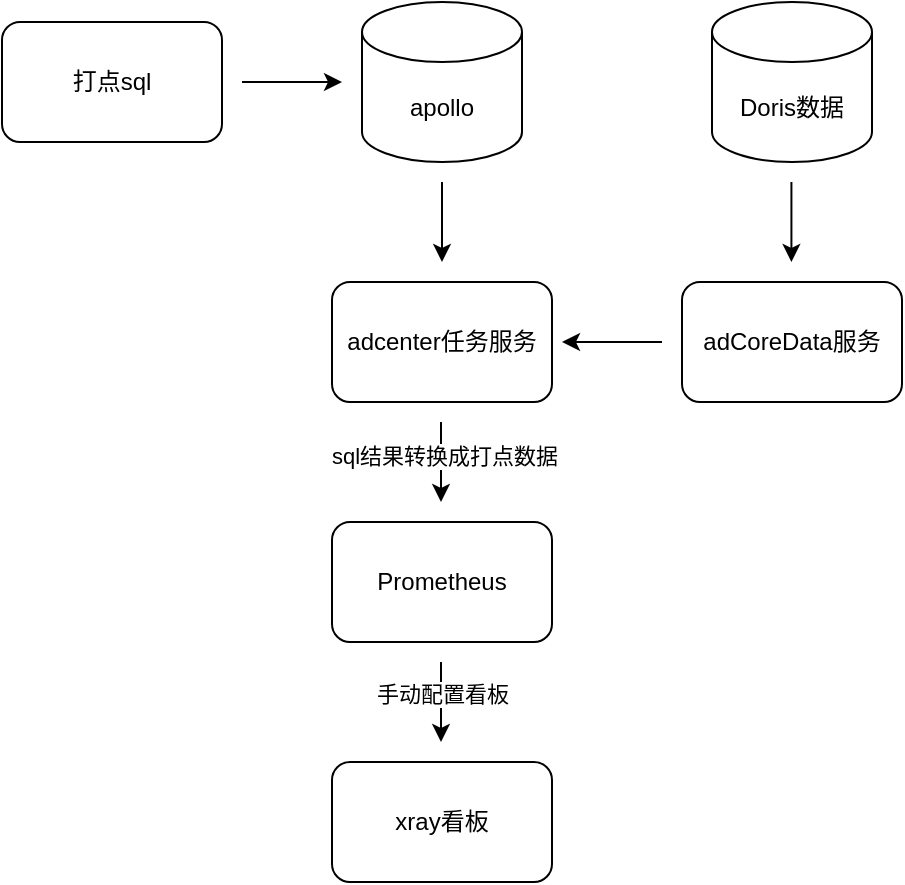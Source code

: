 <mxfile version="24.7.6">
  <diagram name="第 1 页" id="yI1Kvu23MIjI5fnafOQH">
    <mxGraphModel dx="933" dy="622" grid="1" gridSize="10" guides="1" tooltips="1" connect="1" arrows="1" fold="1" page="1" pageScale="1" pageWidth="827" pageHeight="1169" math="0" shadow="0">
      <root>
        <mxCell id="0" />
        <mxCell id="1" parent="0" />
        <mxCell id="wpR1VLLlO4Dwa5QESq0E-1" value="apollo" style="shape=cylinder3;whiteSpace=wrap;html=1;boundedLbl=1;backgroundOutline=1;size=15;" parent="1" vertex="1">
          <mxGeometry x="280" y="110" width="80" height="80" as="geometry" />
        </mxCell>
        <mxCell id="wpR1VLLlO4Dwa5QESq0E-2" value="Doris数据" style="shape=cylinder3;whiteSpace=wrap;html=1;boundedLbl=1;backgroundOutline=1;size=15;" parent="1" vertex="1">
          <mxGeometry x="455" y="110" width="80" height="80" as="geometry" />
        </mxCell>
        <mxCell id="wpR1VLLlO4Dwa5QESq0E-3" value="adcenter任务服务" style="rounded=1;whiteSpace=wrap;html=1;" parent="1" vertex="1">
          <mxGeometry x="265" y="250" width="110" height="60" as="geometry" />
        </mxCell>
        <mxCell id="wpR1VLLlO4Dwa5QESq0E-8" value="&lt;p data-slate-node=&quot;element&quot;&gt;&lt;span data-xhs-node-propsau=&quot;&amp;quot;500002564&amp;quot;&quot;&gt;Prometheus&lt;/span&gt;&lt;/p&gt;" style="rounded=1;whiteSpace=wrap;html=1;" parent="1" vertex="1">
          <mxGeometry x="265" y="370" width="110" height="60" as="geometry" />
        </mxCell>
        <mxCell id="wpR1VLLlO4Dwa5QESq0E-9" value="&lt;p data-slate-node=&quot;element&quot;&gt;&lt;span data-xhs-node-propsau=&quot;&amp;quot;500002564&amp;quot;&quot;&gt;xray看板&lt;/span&gt;&lt;/p&gt;" style="rounded=1;whiteSpace=wrap;html=1;" parent="1" vertex="1">
          <mxGeometry x="265" y="490" width="110" height="60" as="geometry" />
        </mxCell>
        <mxCell id="wpR1VLLlO4Dwa5QESq0E-10" value="" style="endArrow=classic;html=1;rounded=0;" parent="1" edge="1">
          <mxGeometry width="50" height="50" relative="1" as="geometry">
            <mxPoint x="430" y="280" as="sourcePoint" />
            <mxPoint x="380" y="280" as="targetPoint" />
          </mxGeometry>
        </mxCell>
        <mxCell id="wpR1VLLlO4Dwa5QESq0E-11" value="" style="endArrow=classic;html=1;rounded=0;" parent="1" edge="1">
          <mxGeometry width="50" height="50" relative="1" as="geometry">
            <mxPoint x="320" y="200" as="sourcePoint" />
            <mxPoint x="320" y="240" as="targetPoint" />
          </mxGeometry>
        </mxCell>
        <mxCell id="wpR1VLLlO4Dwa5QESq0E-12" value="" style="endArrow=classic;html=1;rounded=0;" parent="1" edge="1">
          <mxGeometry width="50" height="50" relative="1" as="geometry">
            <mxPoint x="319.5" y="320" as="sourcePoint" />
            <mxPoint x="319.5" y="360" as="targetPoint" />
          </mxGeometry>
        </mxCell>
        <mxCell id="wpR1VLLlO4Dwa5QESq0E-19" value="sql结果转换成打点数据" style="edgeLabel;html=1;align=center;verticalAlign=middle;resizable=0;points=[];" parent="wpR1VLLlO4Dwa5QESq0E-12" vertex="1" connectable="0">
          <mxGeometry x="-0.15" relative="1" as="geometry">
            <mxPoint x="1" as="offset" />
          </mxGeometry>
        </mxCell>
        <mxCell id="wpR1VLLlO4Dwa5QESq0E-17" value="打点sql" style="rounded=1;whiteSpace=wrap;html=1;" parent="1" vertex="1">
          <mxGeometry x="100" y="120" width="110" height="60" as="geometry" />
        </mxCell>
        <mxCell id="wpR1VLLlO4Dwa5QESq0E-18" value="" style="endArrow=classic;html=1;rounded=0;" parent="1" edge="1">
          <mxGeometry width="50" height="50" relative="1" as="geometry">
            <mxPoint x="220" y="150" as="sourcePoint" />
            <mxPoint x="270" y="150" as="targetPoint" />
          </mxGeometry>
        </mxCell>
        <mxCell id="wpR1VLLlO4Dwa5QESq0E-20" value="" style="endArrow=classic;html=1;rounded=0;" parent="1" edge="1">
          <mxGeometry width="50" height="50" relative="1" as="geometry">
            <mxPoint x="319.5" y="440" as="sourcePoint" />
            <mxPoint x="319.5" y="480" as="targetPoint" />
          </mxGeometry>
        </mxCell>
        <mxCell id="wpR1VLLlO4Dwa5QESq0E-21" value="手动配置看板" style="edgeLabel;html=1;align=center;verticalAlign=middle;resizable=0;points=[];" parent="wpR1VLLlO4Dwa5QESq0E-20" vertex="1" connectable="0">
          <mxGeometry x="-0.2" relative="1" as="geometry">
            <mxPoint as="offset" />
          </mxGeometry>
        </mxCell>
        <mxCell id="skFV6jzqiymg1l3Q89ML-1" value="adCoreData服务" style="rounded=1;whiteSpace=wrap;html=1;" vertex="1" parent="1">
          <mxGeometry x="440" y="250" width="110" height="60" as="geometry" />
        </mxCell>
        <mxCell id="skFV6jzqiymg1l3Q89ML-2" value="" style="endArrow=classic;html=1;rounded=0;" edge="1" parent="1">
          <mxGeometry width="50" height="50" relative="1" as="geometry">
            <mxPoint x="494.71" y="200" as="sourcePoint" />
            <mxPoint x="494.71" y="240" as="targetPoint" />
          </mxGeometry>
        </mxCell>
      </root>
    </mxGraphModel>
  </diagram>
</mxfile>
